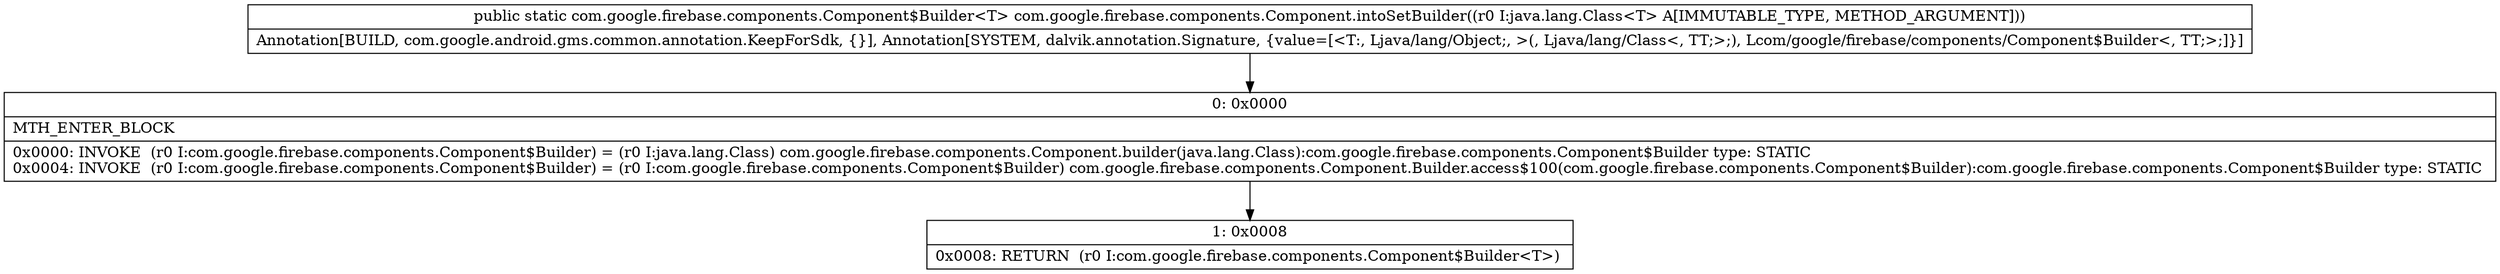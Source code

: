 digraph "CFG forcom.google.firebase.components.Component.intoSetBuilder(Ljava\/lang\/Class;)Lcom\/google\/firebase\/components\/Component$Builder;" {
Node_0 [shape=record,label="{0\:\ 0x0000|MTH_ENTER_BLOCK\l|0x0000: INVOKE  (r0 I:com.google.firebase.components.Component$Builder) = (r0 I:java.lang.Class) com.google.firebase.components.Component.builder(java.lang.Class):com.google.firebase.components.Component$Builder type: STATIC \l0x0004: INVOKE  (r0 I:com.google.firebase.components.Component$Builder) = (r0 I:com.google.firebase.components.Component$Builder) com.google.firebase.components.Component.Builder.access$100(com.google.firebase.components.Component$Builder):com.google.firebase.components.Component$Builder type: STATIC \l}"];
Node_1 [shape=record,label="{1\:\ 0x0008|0x0008: RETURN  (r0 I:com.google.firebase.components.Component$Builder\<T\>) \l}"];
MethodNode[shape=record,label="{public static com.google.firebase.components.Component$Builder\<T\> com.google.firebase.components.Component.intoSetBuilder((r0 I:java.lang.Class\<T\> A[IMMUTABLE_TYPE, METHOD_ARGUMENT]))  | Annotation[BUILD, com.google.android.gms.common.annotation.KeepForSdk, \{\}], Annotation[SYSTEM, dalvik.annotation.Signature, \{value=[\<T:, Ljava\/lang\/Object;, \>(, Ljava\/lang\/Class\<, TT;\>;), Lcom\/google\/firebase\/components\/Component$Builder\<, TT;\>;]\}]\l}"];
MethodNode -> Node_0;
Node_0 -> Node_1;
}


